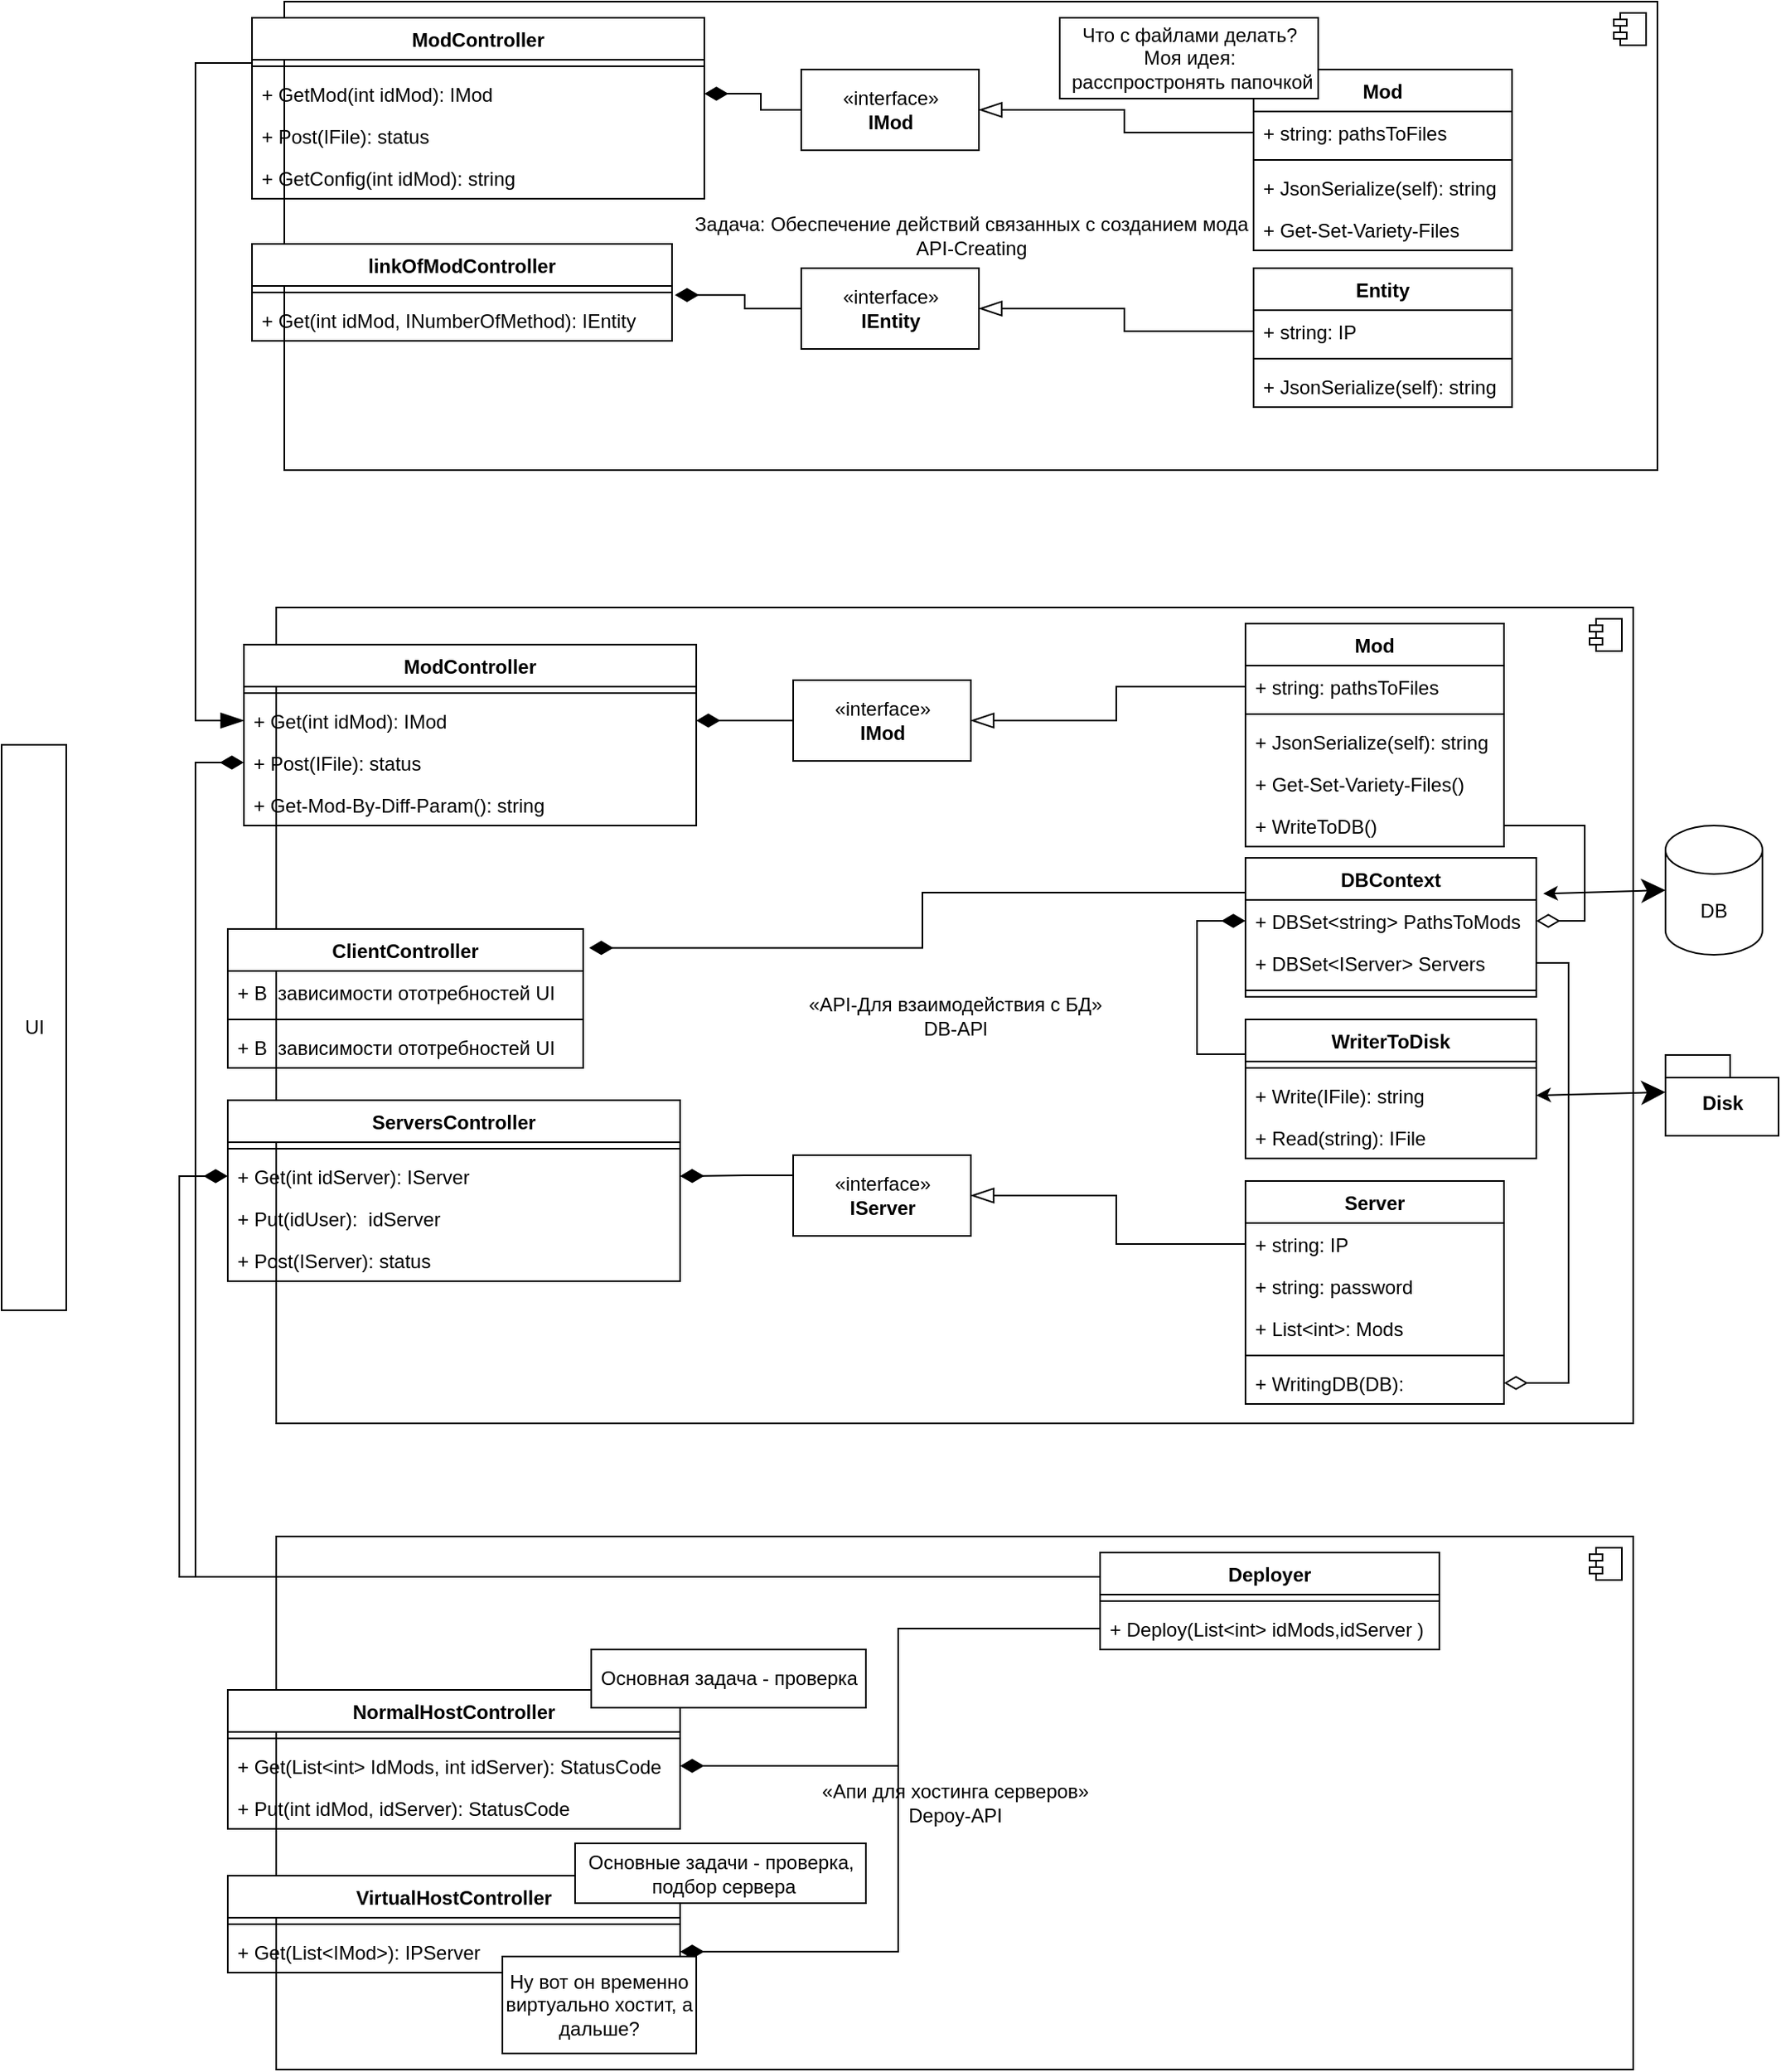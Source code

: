 <mxfile version="20.5.2" type="github"><diagram name="Page-1" id="9f46799a-70d6-7492-0946-bef42562c5a5"><mxGraphModel dx="1123" dy="666" grid="1" gridSize="10" guides="1" tooltips="1" connect="1" arrows="1" fold="1" page="1" pageScale="1" pageWidth="1100" pageHeight="850" background="none" math="0" shadow="0"><root><mxCell id="0"/><mxCell id="1" parent="0"/><mxCell id="ib7AoO9nxZbAN3lBFYyD-54" value="Задача: Обеспечение действий связанных с созданием мода&lt;br&gt;API-Creating" style="html=1;dropTarget=0;" parent="1" vertex="1"><mxGeometry x="175" y="210" width="850" height="290" as="geometry"/></mxCell><mxCell id="ib7AoO9nxZbAN3lBFYyD-55" value="" style="shape=module;jettyWidth=8;jettyHeight=4;" parent="ib7AoO9nxZbAN3lBFYyD-54" vertex="1"><mxGeometry x="1" width="20" height="20" relative="1" as="geometry"><mxPoint x="-27" y="7" as="offset"/></mxGeometry></mxCell><mxCell id="2x1RD6eNwBkKcrLsJmqa-75" style="edgeStyle=orthogonalEdgeStyle;rounded=0;orthogonalLoop=1;jettySize=auto;html=1;exitX=0;exitY=0.25;exitDx=0;exitDy=0;shadow=0;strokeColor=default;strokeWidth=1;endArrow=blockThin;endFill=1;endSize=12;entryX=0;entryY=0.5;entryDx=0;entryDy=0;" parent="1" source="ib7AoO9nxZbAN3lBFYyD-11" target="2x1RD6eNwBkKcrLsJmqa-46" edge="1"><mxGeometry relative="1" as="geometry"><mxPoint x="120" y="600" as="targetPoint"/></mxGeometry></mxCell><mxCell id="ib7AoO9nxZbAN3lBFYyD-11" value="ModController" style="swimlane;fontStyle=1;align=center;verticalAlign=top;childLayout=stackLayout;horizontal=1;startSize=26;horizontalStack=0;resizeParent=1;resizeParentMax=0;resizeLast=0;collapsible=1;marginBottom=0;" parent="1" vertex="1"><mxGeometry x="155" y="220" width="280" height="112" as="geometry"/></mxCell><mxCell id="ib7AoO9nxZbAN3lBFYyD-13" value="" style="line;strokeWidth=1;fillColor=none;align=left;verticalAlign=middle;spacingTop=-1;spacingLeft=3;spacingRight=3;rotatable=0;labelPosition=right;points=[];portConstraint=eastwest;strokeColor=inherit;" parent="ib7AoO9nxZbAN3lBFYyD-11" vertex="1"><mxGeometry y="26" width="280" height="8" as="geometry"/></mxCell><mxCell id="ib7AoO9nxZbAN3lBFYyD-14" value="+ GetMod(int idMod): IMod" style="text;strokeColor=none;fillColor=none;align=left;verticalAlign=top;spacingLeft=4;spacingRight=4;overflow=hidden;rotatable=0;points=[[0,0.5],[1,0.5]];portConstraint=eastwest;" parent="ib7AoO9nxZbAN3lBFYyD-11" vertex="1"><mxGeometry y="34" width="280" height="26" as="geometry"/></mxCell><mxCell id="ib7AoO9nxZbAN3lBFYyD-30" value="+ Post(IFile): status" style="text;strokeColor=none;fillColor=none;align=left;verticalAlign=top;spacingLeft=4;spacingRight=4;overflow=hidden;rotatable=0;points=[[0,0.5],[1,0.5]];portConstraint=eastwest;" parent="ib7AoO9nxZbAN3lBFYyD-11" vertex="1"><mxGeometry y="60" width="280" height="26" as="geometry"/></mxCell><mxCell id="ib7AoO9nxZbAN3lBFYyD-27" value="+ GetConfig(int idMod): string" style="text;strokeColor=none;fillColor=none;align=left;verticalAlign=top;spacingLeft=4;spacingRight=4;overflow=hidden;rotatable=0;points=[[0,0.5],[1,0.5]];portConstraint=eastwest;" parent="ib7AoO9nxZbAN3lBFYyD-11" vertex="1"><mxGeometry y="86" width="280" height="26" as="geometry"/></mxCell><mxCell id="ib7AoO9nxZbAN3lBFYyD-35" value="linkOfModController" style="swimlane;fontStyle=1;align=center;verticalAlign=top;childLayout=stackLayout;horizontal=1;startSize=26;horizontalStack=0;resizeParent=1;resizeParentMax=0;resizeLast=0;collapsible=1;marginBottom=0;" parent="1" vertex="1"><mxGeometry x="155" y="360" width="260" height="60" as="geometry"/></mxCell><mxCell id="ib7AoO9nxZbAN3lBFYyD-37" value="" style="line;strokeWidth=1;fillColor=none;align=left;verticalAlign=middle;spacingTop=-1;spacingLeft=3;spacingRight=3;rotatable=0;labelPosition=right;points=[];portConstraint=eastwest;strokeColor=inherit;" parent="ib7AoO9nxZbAN3lBFYyD-35" vertex="1"><mxGeometry y="26" width="260" height="8" as="geometry"/></mxCell><mxCell id="ib7AoO9nxZbAN3lBFYyD-38" value="+ Get(int idMod, INumberOfMethod): IEntity" style="text;strokeColor=none;fillColor=none;align=left;verticalAlign=top;spacingLeft=4;spacingRight=4;overflow=hidden;rotatable=0;points=[[0,0.5],[1,0.5]];portConstraint=eastwest;" parent="ib7AoO9nxZbAN3lBFYyD-35" vertex="1"><mxGeometry y="34" width="260" height="26" as="geometry"/></mxCell><mxCell id="ib7AoO9nxZbAN3lBFYyD-53" value="UI" style="html=1;" parent="1" vertex="1"><mxGeometry y="670" width="40" height="350" as="geometry"/></mxCell><mxCell id="2x1RD6eNwBkKcrLsJmqa-6" style="edgeStyle=orthogonalEdgeStyle;rounded=0;orthogonalLoop=1;jettySize=auto;html=1;exitX=0;exitY=0.5;exitDx=0;exitDy=0;entryX=1;entryY=0.5;entryDx=0;entryDy=0;shadow=0;strokeColor=default;endArrow=diamondThin;endFill=1;endSize=12;" parent="1" source="2x1RD6eNwBkKcrLsJmqa-1" target="ib7AoO9nxZbAN3lBFYyD-14" edge="1"><mxGeometry relative="1" as="geometry"/></mxCell><mxCell id="2x1RD6eNwBkKcrLsJmqa-1" value="«interface»&lt;br&gt;&lt;b&gt;IMod&lt;/b&gt;" style="html=1;" parent="1" vertex="1"><mxGeometry x="495" y="252" width="110" height="50" as="geometry"/></mxCell><mxCell id="2x1RD6eNwBkKcrLsJmqa-7" style="edgeStyle=orthogonalEdgeStyle;rounded=0;orthogonalLoop=1;jettySize=auto;html=1;exitX=0;exitY=0.5;exitDx=0;exitDy=0;entryX=1.007;entryY=-0.092;entryDx=0;entryDy=0;entryPerimeter=0;shadow=0;strokeColor=default;endArrow=diamondThin;endFill=1;endSize=12;" parent="1" source="2x1RD6eNwBkKcrLsJmqa-2" target="ib7AoO9nxZbAN3lBFYyD-38" edge="1"><mxGeometry relative="1" as="geometry"/></mxCell><mxCell id="2x1RD6eNwBkKcrLsJmqa-2" value="«interface»&lt;br&gt;&lt;b&gt;IEntity&lt;br&gt;&lt;/b&gt;" style="html=1;" parent="1" vertex="1"><mxGeometry x="495" y="375" width="110" height="50" as="geometry"/></mxCell><mxCell id="2x1RD6eNwBkKcrLsJmqa-16" value="Entity" style="swimlane;fontStyle=1;align=center;verticalAlign=top;childLayout=stackLayout;horizontal=1;startSize=26;horizontalStack=0;resizeParent=1;resizeParentMax=0;resizeLast=0;collapsible=1;marginBottom=0;" parent="1" vertex="1"><mxGeometry x="775" y="375" width="160" height="86" as="geometry"/></mxCell><mxCell id="2x1RD6eNwBkKcrLsJmqa-17" value="+ string: IP&#10;" style="text;strokeColor=none;fillColor=none;align=left;verticalAlign=top;spacingLeft=4;spacingRight=4;overflow=hidden;rotatable=0;points=[[0,0.5],[1,0.5]];portConstraint=eastwest;" parent="2x1RD6eNwBkKcrLsJmqa-16" vertex="1"><mxGeometry y="26" width="160" height="26" as="geometry"/></mxCell><mxCell id="2x1RD6eNwBkKcrLsJmqa-19" value="" style="line;strokeWidth=1;fillColor=none;align=left;verticalAlign=middle;spacingTop=-1;spacingLeft=3;spacingRight=3;rotatable=0;labelPosition=right;points=[];portConstraint=eastwest;strokeColor=inherit;" parent="2x1RD6eNwBkKcrLsJmqa-16" vertex="1"><mxGeometry y="52" width="160" height="8" as="geometry"/></mxCell><mxCell id="2x1RD6eNwBkKcrLsJmqa-18" value="+ JsonSerialize(self): string" style="text;strokeColor=none;fillColor=none;align=left;verticalAlign=top;spacingLeft=4;spacingRight=4;overflow=hidden;rotatable=0;points=[[0,0.5],[1,0.5]];portConstraint=eastwest;" parent="2x1RD6eNwBkKcrLsJmqa-16" vertex="1"><mxGeometry y="60" width="160" height="26" as="geometry"/></mxCell><mxCell id="2x1RD6eNwBkKcrLsJmqa-21" value="Mod" style="swimlane;fontStyle=1;align=center;verticalAlign=top;childLayout=stackLayout;horizontal=1;startSize=26;horizontalStack=0;resizeParent=1;resizeParentMax=0;resizeLast=0;collapsible=1;marginBottom=0;" parent="1" vertex="1"><mxGeometry x="775" y="252" width="160" height="112" as="geometry"/></mxCell><mxCell id="2x1RD6eNwBkKcrLsJmqa-22" value="+ string: pathsToFiles&#10;&#10;&#10;" style="text;strokeColor=none;fillColor=none;align=left;verticalAlign=top;spacingLeft=4;spacingRight=4;overflow=hidden;rotatable=0;points=[[0,0.5],[1,0.5]];portConstraint=eastwest;" parent="2x1RD6eNwBkKcrLsJmqa-21" vertex="1"><mxGeometry y="26" width="160" height="26" as="geometry"/></mxCell><mxCell id="2x1RD6eNwBkKcrLsJmqa-23" value="" style="line;strokeWidth=1;fillColor=none;align=left;verticalAlign=middle;spacingTop=-1;spacingLeft=3;spacingRight=3;rotatable=0;labelPosition=right;points=[];portConstraint=eastwest;strokeColor=inherit;" parent="2x1RD6eNwBkKcrLsJmqa-21" vertex="1"><mxGeometry y="52" width="160" height="8" as="geometry"/></mxCell><mxCell id="2x1RD6eNwBkKcrLsJmqa-24" value="+ JsonSerialize(self): string" style="text;strokeColor=none;fillColor=none;align=left;verticalAlign=top;spacingLeft=4;spacingRight=4;overflow=hidden;rotatable=0;points=[[0,0.5],[1,0.5]];portConstraint=eastwest;" parent="2x1RD6eNwBkKcrLsJmqa-21" vertex="1"><mxGeometry y="60" width="160" height="26" as="geometry"/></mxCell><mxCell id="2x1RD6eNwBkKcrLsJmqa-43" value="+ Get-Set-Variety-Files" style="text;strokeColor=none;fillColor=none;align=left;verticalAlign=top;spacingLeft=4;spacingRight=4;overflow=hidden;rotatable=0;points=[[0,0.5],[1,0.5]];portConstraint=eastwest;" parent="2x1RD6eNwBkKcrLsJmqa-21" vertex="1"><mxGeometry y="86" width="160" height="26" as="geometry"/></mxCell><mxCell id="2x1RD6eNwBkKcrLsJmqa-25" value="Что с файлами делать?&lt;br&gt;Моя идея:&lt;br&gt;&amp;nbsp;расспростронять&amp;nbsp;папочкой" style="html=1;" parent="1" vertex="1"><mxGeometry x="655" y="220" width="160" height="50" as="geometry"/></mxCell><mxCell id="2x1RD6eNwBkKcrLsJmqa-26" style="edgeStyle=orthogonalEdgeStyle;rounded=0;orthogonalLoop=1;jettySize=auto;html=1;exitX=0;exitY=0.5;exitDx=0;exitDy=0;entryX=1;entryY=0.5;entryDx=0;entryDy=0;shadow=0;strokeColor=default;strokeWidth=1;endArrow=blockThin;endFill=0;endSize=12;" parent="1" source="2x1RD6eNwBkKcrLsJmqa-22" target="2x1RD6eNwBkKcrLsJmqa-1" edge="1"><mxGeometry relative="1" as="geometry"/></mxCell><mxCell id="2x1RD6eNwBkKcrLsJmqa-27" style="edgeStyle=orthogonalEdgeStyle;rounded=0;orthogonalLoop=1;jettySize=auto;html=1;exitX=0;exitY=0.5;exitDx=0;exitDy=0;entryX=1;entryY=0.5;entryDx=0;entryDy=0;shadow=0;strokeColor=default;strokeWidth=1;endArrow=blockThin;endFill=0;endSize=12;" parent="1" source="2x1RD6eNwBkKcrLsJmqa-17" target="2x1RD6eNwBkKcrLsJmqa-2" edge="1"><mxGeometry relative="1" as="geometry"/></mxCell><mxCell id="2x1RD6eNwBkKcrLsJmqa-38" value="«API-Для взаимодействия с БД»&lt;br&gt;&lt;span style=&quot;&quot;&gt;DB-APl&lt;/span&gt;" style="html=1;dropTarget=0;" parent="1" vertex="1"><mxGeometry x="170" y="585" width="840" height="505" as="geometry"/></mxCell><mxCell id="2x1RD6eNwBkKcrLsJmqa-39" value="" style="shape=module;jettyWidth=8;jettyHeight=4;" parent="2x1RD6eNwBkKcrLsJmqa-38" vertex="1"><mxGeometry x="1" width="20" height="20" relative="1" as="geometry"><mxPoint x="-27" y="7" as="offset"/></mxGeometry></mxCell><mxCell id="2x1RD6eNwBkKcrLsJmqa-40" value="DB" style="shape=cylinder3;whiteSpace=wrap;html=1;boundedLbl=1;backgroundOutline=1;size=15;" parent="1" vertex="1"><mxGeometry x="1030" y="720" width="60" height="80" as="geometry"/></mxCell><mxCell id="2x1RD6eNwBkKcrLsJmqa-44" value="ModController" style="swimlane;fontStyle=1;align=center;verticalAlign=top;childLayout=stackLayout;horizontal=1;startSize=26;horizontalStack=0;resizeParent=1;resizeParentMax=0;resizeLast=0;collapsible=1;marginBottom=0;" parent="1" vertex="1"><mxGeometry x="150" y="608" width="280" height="112" as="geometry"/></mxCell><mxCell id="2x1RD6eNwBkKcrLsJmqa-45" value="" style="line;strokeWidth=1;fillColor=none;align=left;verticalAlign=middle;spacingTop=-1;spacingLeft=3;spacingRight=3;rotatable=0;labelPosition=right;points=[];portConstraint=eastwest;strokeColor=inherit;" parent="2x1RD6eNwBkKcrLsJmqa-44" vertex="1"><mxGeometry y="26" width="280" height="8" as="geometry"/></mxCell><mxCell id="2x1RD6eNwBkKcrLsJmqa-46" value="+ Get(int idMod): IMod" style="text;strokeColor=none;fillColor=none;align=left;verticalAlign=top;spacingLeft=4;spacingRight=4;overflow=hidden;rotatable=0;points=[[0,0.5],[1,0.5]];portConstraint=eastwest;" parent="2x1RD6eNwBkKcrLsJmqa-44" vertex="1"><mxGeometry y="34" width="280" height="26" as="geometry"/></mxCell><mxCell id="2x1RD6eNwBkKcrLsJmqa-47" value="+ Post(IFile): status" style="text;strokeColor=none;fillColor=none;align=left;verticalAlign=top;spacingLeft=4;spacingRight=4;overflow=hidden;rotatable=0;points=[[0,0.5],[1,0.5]];portConstraint=eastwest;" parent="2x1RD6eNwBkKcrLsJmqa-44" vertex="1"><mxGeometry y="60" width="280" height="26" as="geometry"/></mxCell><mxCell id="2x1RD6eNwBkKcrLsJmqa-48" value="+ Get-Mod-By-Diff-Param(): string" style="text;strokeColor=none;fillColor=none;align=left;verticalAlign=top;spacingLeft=4;spacingRight=4;overflow=hidden;rotatable=0;points=[[0,0.5],[1,0.5]];portConstraint=eastwest;" parent="2x1RD6eNwBkKcrLsJmqa-44" vertex="1"><mxGeometry y="86" width="280" height="26" as="geometry"/></mxCell><mxCell id="2x1RD6eNwBkKcrLsJmqa-49" style="edgeStyle=orthogonalEdgeStyle;rounded=0;orthogonalLoop=1;jettySize=auto;html=1;exitX=0;exitY=0.5;exitDx=0;exitDy=0;entryX=1;entryY=0.5;entryDx=0;entryDy=0;shadow=0;strokeColor=default;endArrow=diamondThin;endFill=1;endSize=12;" parent="1" source="2x1RD6eNwBkKcrLsJmqa-50" edge="1"><mxGeometry relative="1" as="geometry"><mxPoint x="430" y="655" as="targetPoint"/></mxGeometry></mxCell><mxCell id="2x1RD6eNwBkKcrLsJmqa-50" value="«interface»&lt;br&gt;&lt;b&gt;IMod&lt;/b&gt;" style="html=1;" parent="1" vertex="1"><mxGeometry x="490" y="630" width="110" height="50" as="geometry"/></mxCell><mxCell id="2x1RD6eNwBkKcrLsJmqa-51" value="Mod" style="swimlane;fontStyle=1;align=center;verticalAlign=top;childLayout=stackLayout;horizontal=1;startSize=26;horizontalStack=0;resizeParent=1;resizeParentMax=0;resizeLast=0;collapsible=1;marginBottom=0;" parent="1" vertex="1"><mxGeometry x="770" y="595" width="160" height="138" as="geometry"/></mxCell><mxCell id="2x1RD6eNwBkKcrLsJmqa-52" value="+ string: pathsToFiles&#10;&#10;&#10;" style="text;strokeColor=none;fillColor=none;align=left;verticalAlign=top;spacingLeft=4;spacingRight=4;overflow=hidden;rotatable=0;points=[[0,0.5],[1,0.5]];portConstraint=eastwest;" parent="2x1RD6eNwBkKcrLsJmqa-51" vertex="1"><mxGeometry y="26" width="160" height="26" as="geometry"/></mxCell><mxCell id="2x1RD6eNwBkKcrLsJmqa-53" value="" style="line;strokeWidth=1;fillColor=none;align=left;verticalAlign=middle;spacingTop=-1;spacingLeft=3;spacingRight=3;rotatable=0;labelPosition=right;points=[];portConstraint=eastwest;strokeColor=inherit;" parent="2x1RD6eNwBkKcrLsJmqa-51" vertex="1"><mxGeometry y="52" width="160" height="8" as="geometry"/></mxCell><mxCell id="2x1RD6eNwBkKcrLsJmqa-54" value="+ JsonSerialize(self): string" style="text;strokeColor=none;fillColor=none;align=left;verticalAlign=top;spacingLeft=4;spacingRight=4;overflow=hidden;rotatable=0;points=[[0,0.5],[1,0.5]];portConstraint=eastwest;" parent="2x1RD6eNwBkKcrLsJmqa-51" vertex="1"><mxGeometry y="60" width="160" height="26" as="geometry"/></mxCell><mxCell id="2x1RD6eNwBkKcrLsJmqa-55" value="+ Get-Set-Variety-Files()" style="text;strokeColor=none;fillColor=none;align=left;verticalAlign=top;spacingLeft=4;spacingRight=4;overflow=hidden;rotatable=0;points=[[0,0.5],[1,0.5]];portConstraint=eastwest;" parent="2x1RD6eNwBkKcrLsJmqa-51" vertex="1"><mxGeometry y="86" width="160" height="26" as="geometry"/></mxCell><mxCell id="2x1RD6eNwBkKcrLsJmqa-114" value="+ WriteToDB()" style="text;strokeColor=none;fillColor=none;align=left;verticalAlign=top;spacingLeft=4;spacingRight=4;overflow=hidden;rotatable=0;points=[[0,0.5],[1,0.5]];portConstraint=eastwest;" parent="2x1RD6eNwBkKcrLsJmqa-51" vertex="1"><mxGeometry y="112" width="160" height="26" as="geometry"/></mxCell><mxCell id="2x1RD6eNwBkKcrLsJmqa-56" style="edgeStyle=orthogonalEdgeStyle;rounded=0;orthogonalLoop=1;jettySize=auto;html=1;exitX=0;exitY=0.5;exitDx=0;exitDy=0;entryX=1;entryY=0.5;entryDx=0;entryDy=0;shadow=0;strokeColor=default;strokeWidth=1;endArrow=blockThin;endFill=0;endSize=12;" parent="1" source="2x1RD6eNwBkKcrLsJmqa-52" target="2x1RD6eNwBkKcrLsJmqa-50" edge="1"><mxGeometry relative="1" as="geometry"/></mxCell><mxCell id="2x1RD6eNwBkKcrLsJmqa-83" style="edgeStyle=orthogonalEdgeStyle;rounded=0;orthogonalLoop=1;jettySize=auto;html=1;exitX=0;exitY=0.25;exitDx=0;exitDy=0;entryX=1.017;entryY=0.136;entryDx=0;entryDy=0;entryPerimeter=0;shadow=0;strokeColor=default;strokeWidth=1;endArrow=diamondThin;endFill=1;endSize=12;" parent="1" source="2x1RD6eNwBkKcrLsJmqa-57" target="2x1RD6eNwBkKcrLsJmqa-71" edge="1"><mxGeometry relative="1" as="geometry"/></mxCell><mxCell id="2x1RD6eNwBkKcrLsJmqa-57" value="DBContext" style="swimlane;fontStyle=1;align=center;verticalAlign=top;childLayout=stackLayout;horizontal=1;startSize=26;horizontalStack=0;resizeParent=1;resizeParentMax=0;resizeLast=0;collapsible=1;marginBottom=0;" parent="1" vertex="1"><mxGeometry x="770" y="740" width="180" height="86" as="geometry"/></mxCell><mxCell id="2x1RD6eNwBkKcrLsJmqa-58" value="+ DBSet&lt;string&gt; PathsToMods" style="text;strokeColor=none;fillColor=none;align=left;verticalAlign=top;spacingLeft=4;spacingRight=4;overflow=hidden;rotatable=0;points=[[0,0.5],[1,0.5]];portConstraint=eastwest;" parent="2x1RD6eNwBkKcrLsJmqa-57" vertex="1"><mxGeometry y="26" width="180" height="26" as="geometry"/></mxCell><mxCell id="2x1RD6eNwBkKcrLsJmqa-111" value="+ DBSet&lt;IServer&gt; Servers" style="text;strokeColor=none;fillColor=none;align=left;verticalAlign=top;spacingLeft=4;spacingRight=4;overflow=hidden;rotatable=0;points=[[0,0.5],[1,0.5]];portConstraint=eastwest;" parent="2x1RD6eNwBkKcrLsJmqa-57" vertex="1"><mxGeometry y="52" width="180" height="26" as="geometry"/></mxCell><mxCell id="2x1RD6eNwBkKcrLsJmqa-59" value="" style="line;strokeWidth=1;fillColor=none;align=left;verticalAlign=middle;spacingTop=-1;spacingLeft=3;spacingRight=3;rotatable=0;labelPosition=right;points=[];portConstraint=eastwest;strokeColor=inherit;" parent="2x1RD6eNwBkKcrLsJmqa-57" vertex="1"><mxGeometry y="78" width="180" height="8" as="geometry"/></mxCell><mxCell id="2x1RD6eNwBkKcrLsJmqa-66" style="edgeStyle=orthogonalEdgeStyle;rounded=0;orthogonalLoop=1;jettySize=auto;html=1;exitX=0;exitY=0.25;exitDx=0;exitDy=0;entryX=0;entryY=0.5;entryDx=0;entryDy=0;shadow=0;strokeColor=default;strokeWidth=1;endArrow=diamondThin;endFill=1;endSize=12;" parent="1" source="2x1RD6eNwBkKcrLsJmqa-62" target="2x1RD6eNwBkKcrLsJmqa-58" edge="1"><mxGeometry relative="1" as="geometry"/></mxCell><mxCell id="2x1RD6eNwBkKcrLsJmqa-62" value="WriterToDisk" style="swimlane;fontStyle=1;align=center;verticalAlign=top;childLayout=stackLayout;horizontal=1;startSize=26;horizontalStack=0;resizeParent=1;resizeParentMax=0;resizeLast=0;collapsible=1;marginBottom=0;" parent="1" vertex="1"><mxGeometry x="770" y="840" width="180" height="86" as="geometry"/></mxCell><mxCell id="2x1RD6eNwBkKcrLsJmqa-64" value="" style="line;strokeWidth=1;fillColor=none;align=left;verticalAlign=middle;spacingTop=-1;spacingLeft=3;spacingRight=3;rotatable=0;labelPosition=right;points=[];portConstraint=eastwest;strokeColor=inherit;" parent="2x1RD6eNwBkKcrLsJmqa-62" vertex="1"><mxGeometry y="26" width="180" height="8" as="geometry"/></mxCell><mxCell id="2x1RD6eNwBkKcrLsJmqa-63" value="+ Write(IFile): string&#10;" style="text;strokeColor=none;fillColor=none;align=left;verticalAlign=top;spacingLeft=4;spacingRight=4;overflow=hidden;rotatable=0;points=[[0,0.5],[1,0.5]];portConstraint=eastwest;" parent="2x1RD6eNwBkKcrLsJmqa-62" vertex="1"><mxGeometry y="34" width="180" height="26" as="geometry"/></mxCell><mxCell id="2x1RD6eNwBkKcrLsJmqa-65" value="+ Read(string): IFile" style="text;strokeColor=none;fillColor=none;align=left;verticalAlign=top;spacingLeft=4;spacingRight=4;overflow=hidden;rotatable=0;points=[[0,0.5],[1,0.5]];portConstraint=eastwest;" parent="2x1RD6eNwBkKcrLsJmqa-62" vertex="1"><mxGeometry y="60" width="180" height="26" as="geometry"/></mxCell><mxCell id="2x1RD6eNwBkKcrLsJmqa-71" value="ClientController" style="swimlane;fontStyle=1;align=center;verticalAlign=top;childLayout=stackLayout;horizontal=1;startSize=26;horizontalStack=0;resizeParent=1;resizeParentMax=0;resizeLast=0;collapsible=1;marginBottom=0;" parent="1" vertex="1"><mxGeometry x="140" y="784" width="220" height="86" as="geometry"/></mxCell><mxCell id="2x1RD6eNwBkKcrLsJmqa-72" value="+ В  зависимости ототребностей UI" style="text;strokeColor=none;fillColor=none;align=left;verticalAlign=top;spacingLeft=4;spacingRight=4;overflow=hidden;rotatable=0;points=[[0,0.5],[1,0.5]];portConstraint=eastwest;" parent="2x1RD6eNwBkKcrLsJmqa-71" vertex="1"><mxGeometry y="26" width="220" height="26" as="geometry"/></mxCell><mxCell id="2x1RD6eNwBkKcrLsJmqa-73" value="" style="line;strokeWidth=1;fillColor=none;align=left;verticalAlign=middle;spacingTop=-1;spacingLeft=3;spacingRight=3;rotatable=0;labelPosition=right;points=[];portConstraint=eastwest;strokeColor=inherit;" parent="2x1RD6eNwBkKcrLsJmqa-71" vertex="1"><mxGeometry y="52" width="220" height="8" as="geometry"/></mxCell><mxCell id="2x1RD6eNwBkKcrLsJmqa-74" value="+ В  зависимости ототребностей UI" style="text;strokeColor=none;fillColor=none;align=left;verticalAlign=top;spacingLeft=4;spacingRight=4;overflow=hidden;rotatable=0;points=[[0,0.5],[1,0.5]];portConstraint=eastwest;" parent="2x1RD6eNwBkKcrLsJmqa-71" vertex="1"><mxGeometry y="60" width="220" height="26" as="geometry"/></mxCell><mxCell id="2x1RD6eNwBkKcrLsJmqa-76" value="«Апи для хостинга серверов»&lt;br&gt;Depoy-API" style="html=1;dropTarget=0;" parent="1" vertex="1"><mxGeometry x="170" y="1160" width="840" height="330" as="geometry"/></mxCell><mxCell id="2x1RD6eNwBkKcrLsJmqa-77" value="" style="shape=module;jettyWidth=8;jettyHeight=4;" parent="2x1RD6eNwBkKcrLsJmqa-76" vertex="1"><mxGeometry x="1" width="20" height="20" relative="1" as="geometry"><mxPoint x="-27" y="7" as="offset"/></mxGeometry></mxCell><mxCell id="2x1RD6eNwBkKcrLsJmqa-84" value="NormalHostController" style="swimlane;fontStyle=1;align=center;verticalAlign=top;childLayout=stackLayout;horizontal=1;startSize=26;horizontalStack=0;resizeParent=1;resizeParentMax=0;resizeLast=0;collapsible=1;marginBottom=0;" parent="1" vertex="1"><mxGeometry x="140" y="1255" width="280" height="86" as="geometry"/></mxCell><mxCell id="2x1RD6eNwBkKcrLsJmqa-85" value="" style="line;strokeWidth=1;fillColor=none;align=left;verticalAlign=middle;spacingTop=-1;spacingLeft=3;spacingRight=3;rotatable=0;labelPosition=right;points=[];portConstraint=eastwest;strokeColor=inherit;" parent="2x1RD6eNwBkKcrLsJmqa-84" vertex="1"><mxGeometry y="26" width="280" height="8" as="geometry"/></mxCell><mxCell id="2x1RD6eNwBkKcrLsJmqa-87" value="+ Get(List&lt;int&gt; IdMods, int idServer): StatusCode" style="text;strokeColor=none;fillColor=none;align=left;verticalAlign=top;spacingLeft=4;spacingRight=4;overflow=hidden;rotatable=0;points=[[0,0.5],[1,0.5]];portConstraint=eastwest;" parent="2x1RD6eNwBkKcrLsJmqa-84" vertex="1"><mxGeometry y="34" width="280" height="26" as="geometry"/></mxCell><mxCell id="2x1RD6eNwBkKcrLsJmqa-139" value="+ Put(int idMod, idServer): StatusCode" style="text;strokeColor=none;fillColor=none;align=left;verticalAlign=top;spacingLeft=4;spacingRight=4;overflow=hidden;rotatable=0;points=[[0,0.5],[1,0.5]];portConstraint=eastwest;" parent="2x1RD6eNwBkKcrLsJmqa-84" vertex="1"><mxGeometry y="60" width="280" height="26" as="geometry"/></mxCell><mxCell id="2x1RD6eNwBkKcrLsJmqa-89" value="ServersController" style="swimlane;fontStyle=1;align=center;verticalAlign=top;childLayout=stackLayout;horizontal=1;startSize=26;horizontalStack=0;resizeParent=1;resizeParentMax=0;resizeLast=0;collapsible=1;marginBottom=0;" parent="1" vertex="1"><mxGeometry x="140" y="890" width="280" height="112" as="geometry"/></mxCell><mxCell id="2x1RD6eNwBkKcrLsJmqa-90" value="" style="line;strokeWidth=1;fillColor=none;align=left;verticalAlign=middle;spacingTop=-1;spacingLeft=3;spacingRight=3;rotatable=0;labelPosition=right;points=[];portConstraint=eastwest;strokeColor=inherit;" parent="2x1RD6eNwBkKcrLsJmqa-89" vertex="1"><mxGeometry y="26" width="280" height="8" as="geometry"/></mxCell><mxCell id="2x1RD6eNwBkKcrLsJmqa-91" value="+ Get(int idServer): IServer" style="text;strokeColor=none;fillColor=none;align=left;verticalAlign=top;spacingLeft=4;spacingRight=4;overflow=hidden;rotatable=0;points=[[0,0.5],[1,0.5]];portConstraint=eastwest;" parent="2x1RD6eNwBkKcrLsJmqa-89" vertex="1"><mxGeometry y="34" width="280" height="26" as="geometry"/></mxCell><mxCell id="2x1RD6eNwBkKcrLsJmqa-143" value="+ Put(idUser):  idServer" style="text;strokeColor=none;fillColor=none;align=left;verticalAlign=top;spacingLeft=4;spacingRight=4;overflow=hidden;rotatable=0;points=[[0,0.5],[1,0.5]];portConstraint=eastwest;" parent="2x1RD6eNwBkKcrLsJmqa-89" vertex="1"><mxGeometry y="60" width="280" height="26" as="geometry"/></mxCell><mxCell id="2x1RD6eNwBkKcrLsJmqa-92" value="+ Post(IServer): status" style="text;strokeColor=none;fillColor=none;align=left;verticalAlign=top;spacingLeft=4;spacingRight=4;overflow=hidden;rotatable=0;points=[[0,0.5],[1,0.5]];portConstraint=eastwest;" parent="2x1RD6eNwBkKcrLsJmqa-89" vertex="1"><mxGeometry y="86" width="280" height="26" as="geometry"/></mxCell><mxCell id="2x1RD6eNwBkKcrLsJmqa-106" style="edgeStyle=orthogonalEdgeStyle;rounded=0;orthogonalLoop=1;jettySize=auto;html=1;exitX=0;exitY=0.25;exitDx=0;exitDy=0;entryX=1;entryY=0.5;entryDx=0;entryDy=0;shadow=0;strokeColor=default;strokeWidth=1;startArrow=none;startFill=0;endArrow=diamondThin;endFill=1;endSize=12;" parent="1" source="2x1RD6eNwBkKcrLsJmqa-94" target="2x1RD6eNwBkKcrLsJmqa-91" edge="1"><mxGeometry relative="1" as="geometry"/></mxCell><mxCell id="2x1RD6eNwBkKcrLsJmqa-94" value="«interface»&lt;br&gt;&lt;b&gt;IServer&lt;/b&gt;" style="html=1;" parent="1" vertex="1"><mxGeometry x="490" y="924" width="110" height="50" as="geometry"/></mxCell><mxCell id="2x1RD6eNwBkKcrLsJmqa-95" value="Server" style="swimlane;fontStyle=1;align=center;verticalAlign=top;childLayout=stackLayout;horizontal=1;startSize=26;horizontalStack=0;resizeParent=1;resizeParentMax=0;resizeLast=0;collapsible=1;marginBottom=0;" parent="1" vertex="1"><mxGeometry x="770" y="940" width="160" height="138" as="geometry"/></mxCell><mxCell id="2x1RD6eNwBkKcrLsJmqa-96" value="+ string: IP&#10;&#10;&#10;&#10;" style="text;strokeColor=none;fillColor=none;align=left;verticalAlign=top;spacingLeft=4;spacingRight=4;overflow=hidden;rotatable=0;points=[[0,0.5],[1,0.5]];portConstraint=eastwest;" parent="2x1RD6eNwBkKcrLsJmqa-95" vertex="1"><mxGeometry y="26" width="160" height="26" as="geometry"/></mxCell><mxCell id="2x1RD6eNwBkKcrLsJmqa-104" value="+ string: password" style="text;strokeColor=none;fillColor=none;align=left;verticalAlign=top;spacingLeft=4;spacingRight=4;overflow=hidden;rotatable=0;points=[[0,0.5],[1,0.5]];portConstraint=eastwest;" parent="2x1RD6eNwBkKcrLsJmqa-95" vertex="1"><mxGeometry y="52" width="160" height="26" as="geometry"/></mxCell><mxCell id="2x1RD6eNwBkKcrLsJmqa-107" value="+ List&lt;int&gt;: Mods " style="text;strokeColor=none;fillColor=none;align=left;verticalAlign=top;spacingLeft=4;spacingRight=4;overflow=hidden;rotatable=0;points=[[0,0.5],[1,0.5]];portConstraint=eastwest;" parent="2x1RD6eNwBkKcrLsJmqa-95" vertex="1"><mxGeometry y="78" width="160" height="26" as="geometry"/></mxCell><mxCell id="2x1RD6eNwBkKcrLsJmqa-97" value="" style="line;strokeWidth=1;fillColor=none;align=left;verticalAlign=middle;spacingTop=-1;spacingLeft=3;spacingRight=3;rotatable=0;labelPosition=right;points=[];portConstraint=eastwest;strokeColor=inherit;" parent="2x1RD6eNwBkKcrLsJmqa-95" vertex="1"><mxGeometry y="104" width="160" height="8" as="geometry"/></mxCell><mxCell id="2x1RD6eNwBkKcrLsJmqa-110" value="+ WritingDB(DB):  " style="text;strokeColor=none;fillColor=none;align=left;verticalAlign=top;spacingLeft=4;spacingRight=4;overflow=hidden;rotatable=0;points=[[0,0.5],[1,0.5]];portConstraint=eastwest;" parent="2x1RD6eNwBkKcrLsJmqa-95" vertex="1"><mxGeometry y="112" width="160" height="26" as="geometry"/></mxCell><mxCell id="2x1RD6eNwBkKcrLsJmqa-100" value="" style="endArrow=classic;startArrow=classic;html=1;rounded=0;shadow=0;strokeColor=default;strokeWidth=1;endSize=12;entryX=0;entryY=0.5;entryDx=0;entryDy=0;entryPerimeter=0;exitX=1.024;exitY=-0.149;exitDx=0;exitDy=0;exitPerimeter=0;" parent="1" source="2x1RD6eNwBkKcrLsJmqa-58" target="2x1RD6eNwBkKcrLsJmqa-40" edge="1"><mxGeometry width="50" height="50" relative="1" as="geometry"><mxPoint x="890" y="830" as="sourcePoint"/><mxPoint x="940" y="780" as="targetPoint"/></mxGeometry></mxCell><mxCell id="2x1RD6eNwBkKcrLsJmqa-102" value="Disk" style="shape=folder;fontStyle=1;spacingTop=10;tabWidth=40;tabHeight=14;tabPosition=left;html=1;" parent="1" vertex="1"><mxGeometry x="1030" y="862" width="70" height="50" as="geometry"/></mxCell><mxCell id="2x1RD6eNwBkKcrLsJmqa-103" value="" style="endArrow=classic;startArrow=classic;html=1;rounded=0;shadow=0;strokeColor=default;strokeWidth=1;endSize=12;entryX=0;entryY=0;entryDx=0;entryDy=23;entryPerimeter=0;exitX=1;exitY=0.5;exitDx=0;exitDy=0;" parent="1" source="2x1RD6eNwBkKcrLsJmqa-63" target="2x1RD6eNwBkKcrLsJmqa-102" edge="1"><mxGeometry width="50" height="50" relative="1" as="geometry"><mxPoint x="890" y="830" as="sourcePoint"/><mxPoint x="940" y="780" as="targetPoint"/></mxGeometry></mxCell><mxCell id="2x1RD6eNwBkKcrLsJmqa-105" style="edgeStyle=orthogonalEdgeStyle;rounded=0;orthogonalLoop=1;jettySize=auto;html=1;exitX=0;exitY=0.5;exitDx=0;exitDy=0;entryX=1;entryY=0.5;entryDx=0;entryDy=0;shadow=0;strokeColor=default;strokeWidth=1;startArrow=none;startFill=0;endArrow=blockThin;endFill=0;endSize=12;" parent="1" source="2x1RD6eNwBkKcrLsJmqa-96" target="2x1RD6eNwBkKcrLsJmqa-94" edge="1"><mxGeometry relative="1" as="geometry"/></mxCell><mxCell id="2x1RD6eNwBkKcrLsJmqa-113" style="edgeStyle=orthogonalEdgeStyle;rounded=0;orthogonalLoop=1;jettySize=auto;html=1;exitX=1;exitY=0.5;exitDx=0;exitDy=0;entryX=1;entryY=0.5;entryDx=0;entryDy=0;shadow=0;strokeColor=default;strokeWidth=1;startArrow=none;startFill=0;endArrow=diamondThin;endFill=0;endSize=12;" parent="1" source="2x1RD6eNwBkKcrLsJmqa-111" target="2x1RD6eNwBkKcrLsJmqa-110" edge="1"><mxGeometry relative="1" as="geometry"/></mxCell><mxCell id="2x1RD6eNwBkKcrLsJmqa-115" style="edgeStyle=orthogonalEdgeStyle;rounded=0;orthogonalLoop=1;jettySize=auto;html=1;entryX=1;entryY=0.5;entryDx=0;entryDy=0;shadow=0;strokeColor=default;strokeWidth=1;startArrow=none;startFill=0;endArrow=diamondThin;endFill=0;endSize=12;" parent="1" source="2x1RD6eNwBkKcrLsJmqa-114" target="2x1RD6eNwBkKcrLsJmqa-58" edge="1"><mxGeometry relative="1" as="geometry"/></mxCell><mxCell id="2x1RD6eNwBkKcrLsJmqa-120" value="VirtualHostController" style="swimlane;fontStyle=1;align=center;verticalAlign=top;childLayout=stackLayout;horizontal=1;startSize=26;horizontalStack=0;resizeParent=1;resizeParentMax=0;resizeLast=0;collapsible=1;marginBottom=0;" parent="1" vertex="1"><mxGeometry x="140" y="1370" width="280" height="60" as="geometry"/></mxCell><mxCell id="2x1RD6eNwBkKcrLsJmqa-121" value="" style="line;strokeWidth=1;fillColor=none;align=left;verticalAlign=middle;spacingTop=-1;spacingLeft=3;spacingRight=3;rotatable=0;labelPosition=right;points=[];portConstraint=eastwest;strokeColor=inherit;" parent="2x1RD6eNwBkKcrLsJmqa-120" vertex="1"><mxGeometry y="26" width="280" height="8" as="geometry"/></mxCell><mxCell id="2x1RD6eNwBkKcrLsJmqa-122" value="+ Get(List&lt;IMod&gt;): IPServer" style="text;strokeColor=none;fillColor=none;align=left;verticalAlign=top;spacingLeft=4;spacingRight=4;overflow=hidden;rotatable=0;points=[[0,0.5],[1,0.5]];portConstraint=eastwest;" parent="2x1RD6eNwBkKcrLsJmqa-120" vertex="1"><mxGeometry y="34" width="280" height="26" as="geometry"/></mxCell><mxCell id="2x1RD6eNwBkKcrLsJmqa-135" style="edgeStyle=orthogonalEdgeStyle;rounded=0;orthogonalLoop=1;jettySize=auto;html=1;exitX=0;exitY=0.25;exitDx=0;exitDy=0;shadow=0;strokeColor=default;strokeWidth=1;startArrow=none;startFill=0;endArrow=diamondThin;endFill=1;endSize=12;entryX=0;entryY=0.5;entryDx=0;entryDy=0;" parent="1" source="2x1RD6eNwBkKcrLsJmqa-124" target="2x1RD6eNwBkKcrLsJmqa-47" edge="1"><mxGeometry relative="1" as="geometry"><mxPoint x="90" y="740" as="targetPoint"/></mxGeometry></mxCell><mxCell id="2x1RD6eNwBkKcrLsJmqa-137" style="edgeStyle=orthogonalEdgeStyle;rounded=0;orthogonalLoop=1;jettySize=auto;html=1;exitX=0;exitY=0.25;exitDx=0;exitDy=0;shadow=0;strokeColor=default;strokeWidth=1;startArrow=none;startFill=0;endArrow=diamondThin;endFill=1;endSize=12;entryX=0;entryY=0.5;entryDx=0;entryDy=0;" parent="1" source="2x1RD6eNwBkKcrLsJmqa-124" target="2x1RD6eNwBkKcrLsJmqa-91" edge="1"><mxGeometry relative="1" as="geometry"><mxPoint x="80" y="921.531" as="targetPoint"/></mxGeometry></mxCell><mxCell id="2x1RD6eNwBkKcrLsJmqa-124" value="Deployer" style="swimlane;fontStyle=1;align=center;verticalAlign=top;childLayout=stackLayout;horizontal=1;startSize=26;horizontalStack=0;resizeParent=1;resizeParentMax=0;resizeLast=0;collapsible=1;marginBottom=0;" parent="1" vertex="1"><mxGeometry x="680" y="1170" width="210" height="60" as="geometry"/></mxCell><mxCell id="2x1RD6eNwBkKcrLsJmqa-128" value="" style="line;strokeWidth=1;fillColor=none;align=left;verticalAlign=middle;spacingTop=-1;spacingLeft=3;spacingRight=3;rotatable=0;labelPosition=right;points=[];portConstraint=eastwest;strokeColor=inherit;" parent="2x1RD6eNwBkKcrLsJmqa-124" vertex="1"><mxGeometry y="26" width="210" height="8" as="geometry"/></mxCell><mxCell id="2x1RD6eNwBkKcrLsJmqa-129" value="+ Deploy(List&lt;int&gt; idMods,idServer )" style="text;strokeColor=none;fillColor=none;align=left;verticalAlign=top;spacingLeft=4;spacingRight=4;overflow=hidden;rotatable=0;points=[[0,0.5],[1,0.5]];portConstraint=eastwest;" parent="2x1RD6eNwBkKcrLsJmqa-124" vertex="1"><mxGeometry y="34" width="210" height="26" as="geometry"/></mxCell><mxCell id="2x1RD6eNwBkKcrLsJmqa-130" value="Основная задача - проверка" style="html=1;" parent="1" vertex="1"><mxGeometry x="365" y="1230" width="170" height="36" as="geometry"/></mxCell><mxCell id="2x1RD6eNwBkKcrLsJmqa-131" value="Основные задачи - проверка,&lt;br&gt;&amp;nbsp;подбор сервера" style="html=1;" parent="1" vertex="1"><mxGeometry x="355" y="1350" width="180" height="37" as="geometry"/></mxCell><mxCell id="2x1RD6eNwBkKcrLsJmqa-133" style="edgeStyle=orthogonalEdgeStyle;rounded=0;orthogonalLoop=1;jettySize=auto;html=1;exitX=0;exitY=0.5;exitDx=0;exitDy=0;entryX=1;entryY=0.5;entryDx=0;entryDy=0;shadow=0;strokeColor=default;strokeWidth=1;startArrow=none;startFill=0;endArrow=diamondThin;endFill=1;endSize=12;" parent="1" source="2x1RD6eNwBkKcrLsJmqa-129" target="2x1RD6eNwBkKcrLsJmqa-87" edge="1"><mxGeometry relative="1" as="geometry"/></mxCell><mxCell id="2x1RD6eNwBkKcrLsJmqa-134" style="edgeStyle=orthogonalEdgeStyle;rounded=0;orthogonalLoop=1;jettySize=auto;html=1;exitX=0;exitY=0.5;exitDx=0;exitDy=0;entryX=1;entryY=0.5;entryDx=0;entryDy=0;shadow=0;strokeColor=default;strokeWidth=1;startArrow=none;startFill=0;endArrow=diamondThin;endFill=1;endSize=12;" parent="1" source="2x1RD6eNwBkKcrLsJmqa-129" target="2x1RD6eNwBkKcrLsJmqa-122" edge="1"><mxGeometry relative="1" as="geometry"/></mxCell><mxCell id="2x1RD6eNwBkKcrLsJmqa-144" value="Ну вот он временно виртуально хостит, а дальше?" style="rounded=0;whiteSpace=wrap;html=1;" parent="1" vertex="1"><mxGeometry x="310" y="1420" width="120" height="60" as="geometry"/></mxCell></root></mxGraphModel></diagram></mxfile>